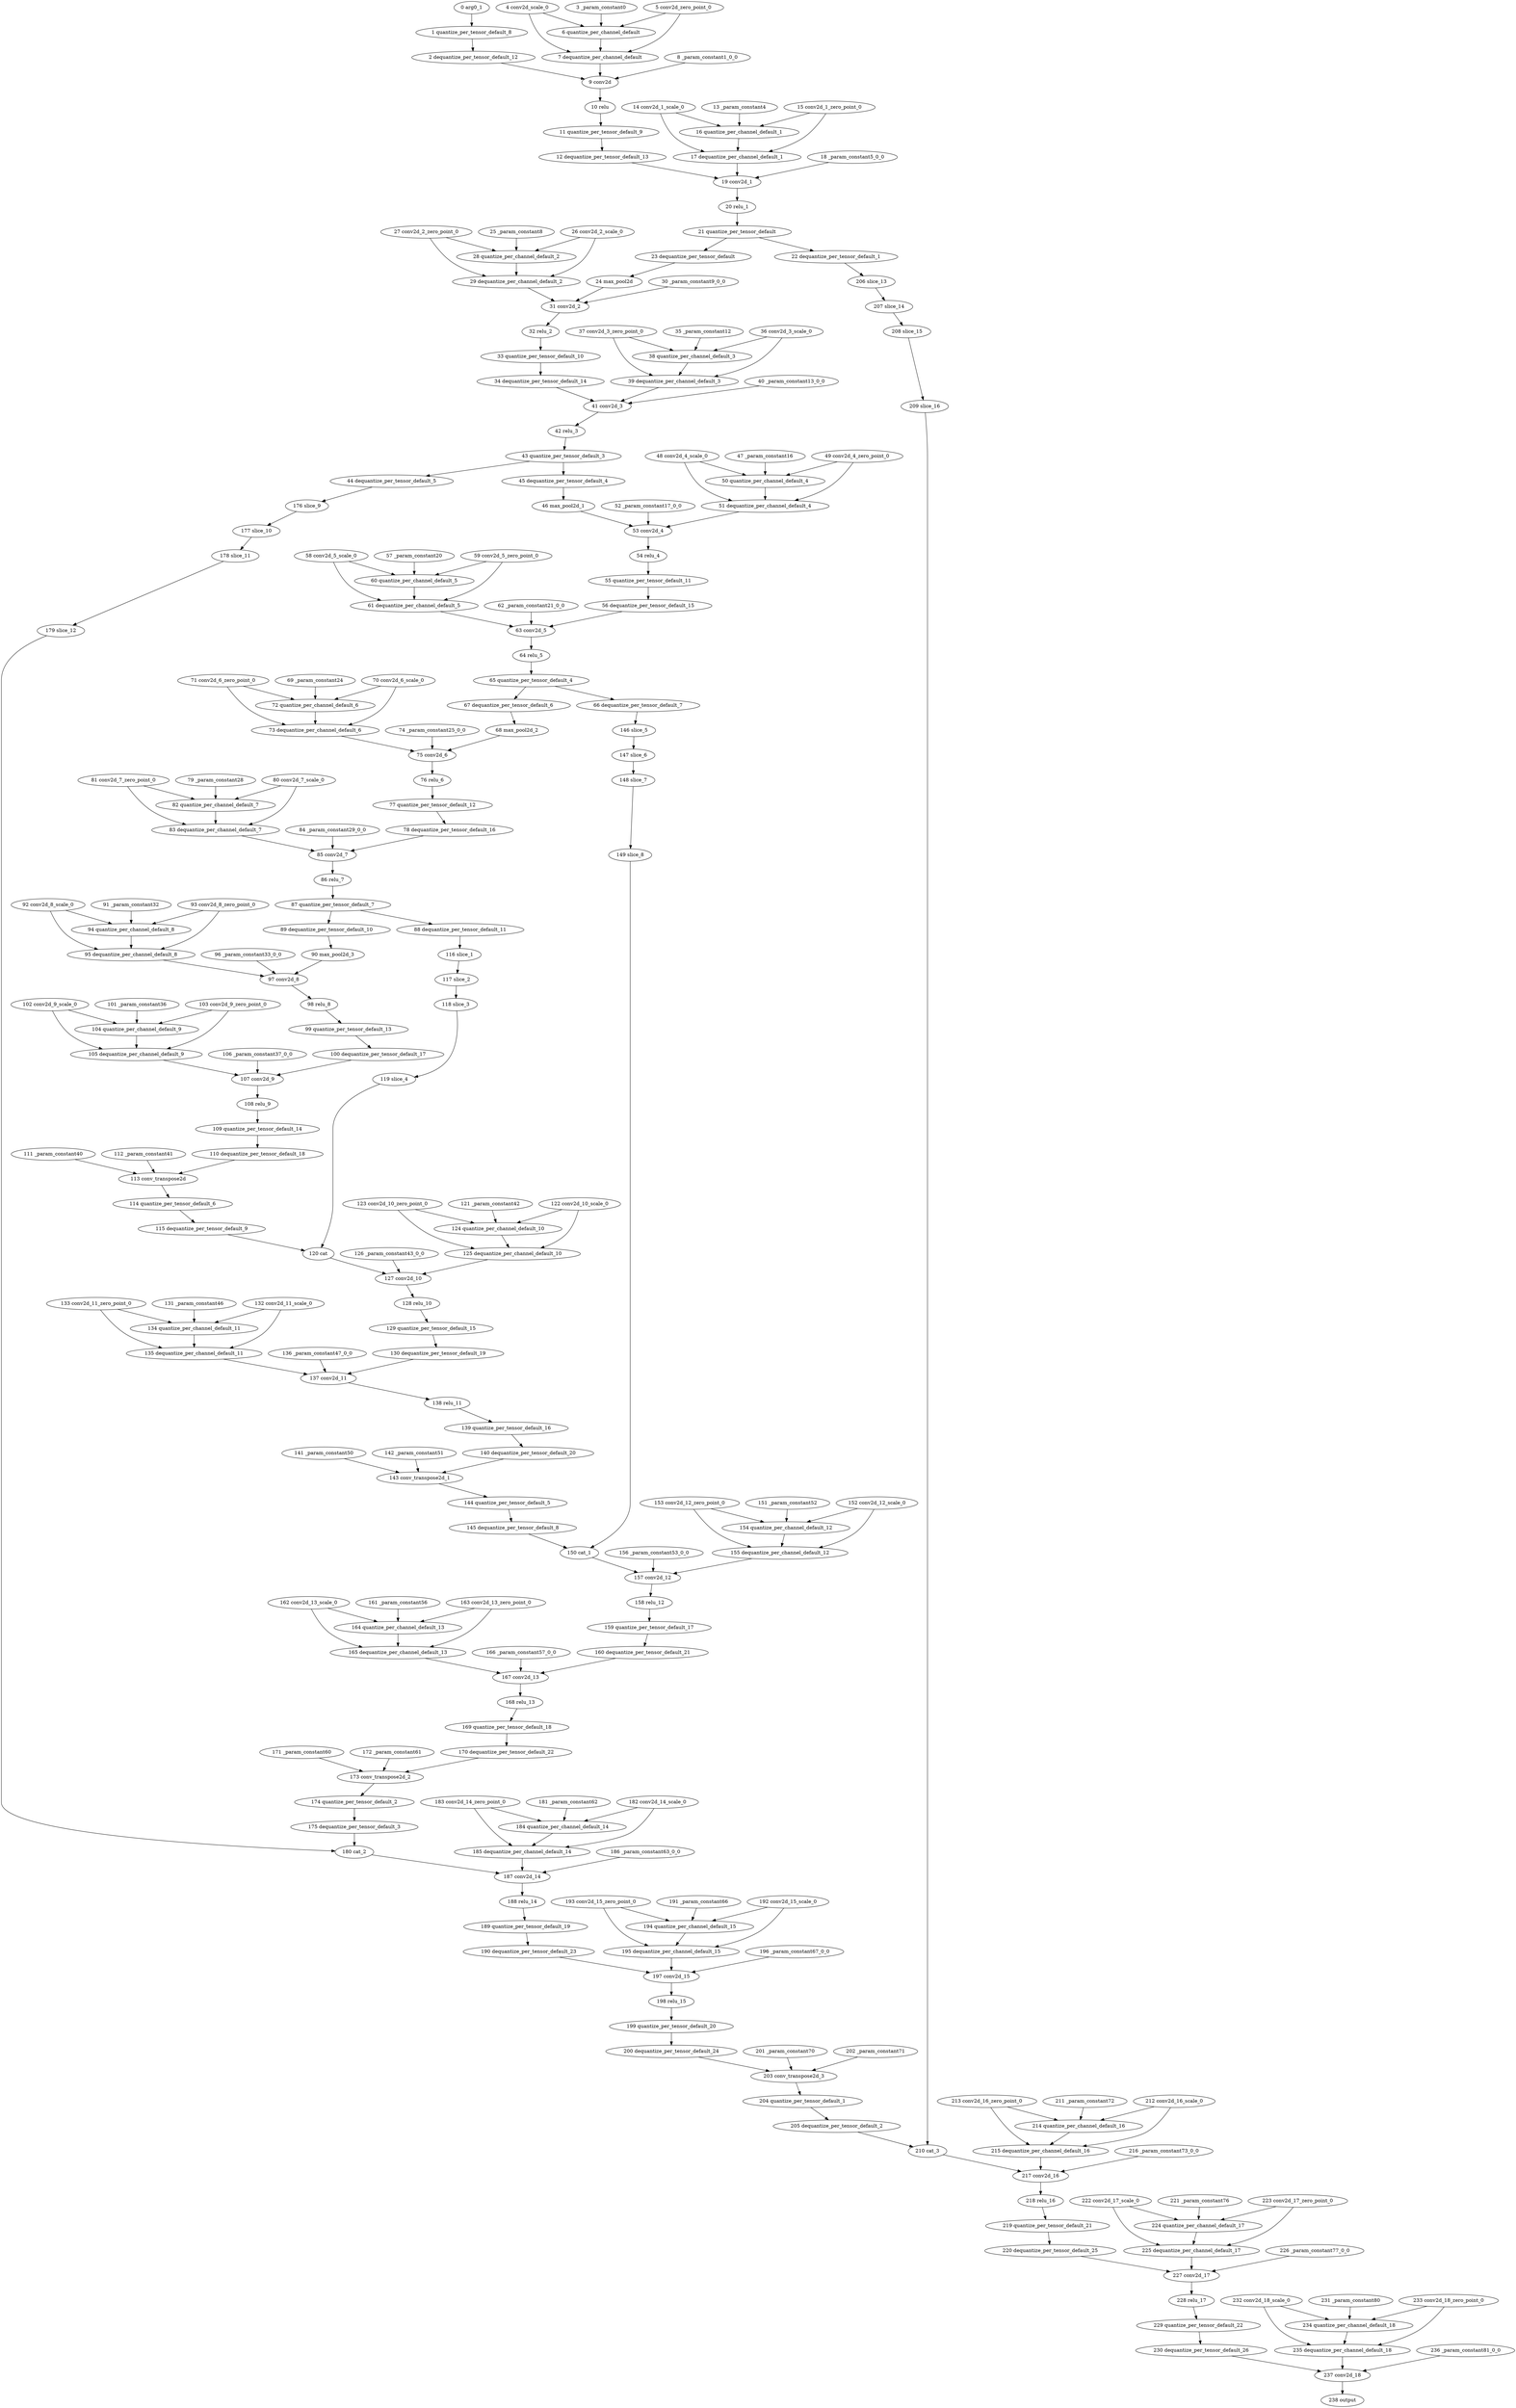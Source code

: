 strict digraph  {
"0 arg0_1" [id=0, type=input];
"1 quantize_per_tensor_default_8" [id=1, type=quantize_per_tensor];
"2 dequantize_per_tensor_default_12" [id=2, type=dequantize_per_tensor];
"3 _param_constant0" [id=3, type=get_attr];
"4 conv2d_scale_0" [id=4, type=get_attr];
"5 conv2d_zero_point_0" [id=5, type=get_attr];
"6 quantize_per_channel_default" [id=6, type=quantize_per_channel];
"7 dequantize_per_channel_default" [id=7, type=dequantize_per_channel];
"8 _param_constant1_0_0" [id=8, type=get_attr];
"9 conv2d" [id=9, type=conv2d];
"10 relu" [id=10, type=relu];
"11 quantize_per_tensor_default_9" [id=11, type=quantize_per_tensor];
"12 dequantize_per_tensor_default_13" [id=12, type=dequantize_per_tensor];
"13 _param_constant4" [id=13, type=get_attr];
"14 conv2d_1_scale_0" [id=14, type=get_attr];
"15 conv2d_1_zero_point_0" [id=15, type=get_attr];
"16 quantize_per_channel_default_1" [id=16, type=quantize_per_channel];
"17 dequantize_per_channel_default_1" [id=17, type=dequantize_per_channel];
"18 _param_constant5_0_0" [id=18, type=get_attr];
"19 conv2d_1" [id=19, type=conv2d];
"20 relu_1" [id=20, type=relu];
"21 quantize_per_tensor_default" [id=21, type=quantize_per_tensor];
"22 dequantize_per_tensor_default_1" [id=22, type=dequantize_per_tensor];
"23 dequantize_per_tensor_default" [id=23, type=dequantize_per_tensor];
"24 max_pool2d" [id=24, type=max_pool2d];
"25 _param_constant8" [id=25, type=get_attr];
"26 conv2d_2_scale_0" [id=26, type=get_attr];
"27 conv2d_2_zero_point_0" [id=27, type=get_attr];
"28 quantize_per_channel_default_2" [id=28, type=quantize_per_channel];
"29 dequantize_per_channel_default_2" [id=29, type=dequantize_per_channel];
"30 _param_constant9_0_0" [id=30, type=get_attr];
"31 conv2d_2" [id=31, type=conv2d];
"32 relu_2" [id=32, type=relu];
"33 quantize_per_tensor_default_10" [id=33, type=quantize_per_tensor];
"34 dequantize_per_tensor_default_14" [id=34, type=dequantize_per_tensor];
"35 _param_constant12" [id=35, type=get_attr];
"36 conv2d_3_scale_0" [id=36, type=get_attr];
"37 conv2d_3_zero_point_0" [id=37, type=get_attr];
"38 quantize_per_channel_default_3" [id=38, type=quantize_per_channel];
"39 dequantize_per_channel_default_3" [id=39, type=dequantize_per_channel];
"40 _param_constant13_0_0" [id=40, type=get_attr];
"41 conv2d_3" [id=41, type=conv2d];
"42 relu_3" [id=42, type=relu];
"43 quantize_per_tensor_default_3" [id=43, type=quantize_per_tensor];
"44 dequantize_per_tensor_default_5" [id=44, type=dequantize_per_tensor];
"45 dequantize_per_tensor_default_4" [id=45, type=dequantize_per_tensor];
"46 max_pool2d_1" [id=46, type=max_pool2d];
"47 _param_constant16" [id=47, type=get_attr];
"48 conv2d_4_scale_0" [id=48, type=get_attr];
"49 conv2d_4_zero_point_0" [id=49, type=get_attr];
"50 quantize_per_channel_default_4" [id=50, type=quantize_per_channel];
"51 dequantize_per_channel_default_4" [id=51, type=dequantize_per_channel];
"52 _param_constant17_0_0" [id=52, type=get_attr];
"53 conv2d_4" [id=53, type=conv2d];
"54 relu_4" [id=54, type=relu];
"55 quantize_per_tensor_default_11" [id=55, type=quantize_per_tensor];
"56 dequantize_per_tensor_default_15" [id=56, type=dequantize_per_tensor];
"57 _param_constant20" [id=57, type=get_attr];
"58 conv2d_5_scale_0" [id=58, type=get_attr];
"59 conv2d_5_zero_point_0" [id=59, type=get_attr];
"60 quantize_per_channel_default_5" [id=60, type=quantize_per_channel];
"61 dequantize_per_channel_default_5" [id=61, type=dequantize_per_channel];
"62 _param_constant21_0_0" [id=62, type=get_attr];
"63 conv2d_5" [id=63, type=conv2d];
"64 relu_5" [id=64, type=relu];
"65 quantize_per_tensor_default_4" [id=65, type=quantize_per_tensor];
"66 dequantize_per_tensor_default_7" [id=66, type=dequantize_per_tensor];
"67 dequantize_per_tensor_default_6" [id=67, type=dequantize_per_tensor];
"68 max_pool2d_2" [id=68, type=max_pool2d];
"69 _param_constant24" [id=69, type=get_attr];
"70 conv2d_6_scale_0" [id=70, type=get_attr];
"71 conv2d_6_zero_point_0" [id=71, type=get_attr];
"72 quantize_per_channel_default_6" [id=72, type=quantize_per_channel];
"73 dequantize_per_channel_default_6" [id=73, type=dequantize_per_channel];
"74 _param_constant25_0_0" [id=74, type=get_attr];
"75 conv2d_6" [id=75, type=conv2d];
"76 relu_6" [id=76, type=relu];
"77 quantize_per_tensor_default_12" [id=77, type=quantize_per_tensor];
"78 dequantize_per_tensor_default_16" [id=78, type=dequantize_per_tensor];
"79 _param_constant28" [id=79, type=get_attr];
"80 conv2d_7_scale_0" [id=80, type=get_attr];
"81 conv2d_7_zero_point_0" [id=81, type=get_attr];
"82 quantize_per_channel_default_7" [id=82, type=quantize_per_channel];
"83 dequantize_per_channel_default_7" [id=83, type=dequantize_per_channel];
"84 _param_constant29_0_0" [id=84, type=get_attr];
"85 conv2d_7" [id=85, type=conv2d];
"86 relu_7" [id=86, type=relu];
"87 quantize_per_tensor_default_7" [id=87, type=quantize_per_tensor];
"88 dequantize_per_tensor_default_11" [id=88, type=dequantize_per_tensor];
"89 dequantize_per_tensor_default_10" [id=89, type=dequantize_per_tensor];
"90 max_pool2d_3" [id=90, type=max_pool2d];
"91 _param_constant32" [id=91, type=get_attr];
"92 conv2d_8_scale_0" [id=92, type=get_attr];
"93 conv2d_8_zero_point_0" [id=93, type=get_attr];
"94 quantize_per_channel_default_8" [id=94, type=quantize_per_channel];
"95 dequantize_per_channel_default_8" [id=95, type=dequantize_per_channel];
"96 _param_constant33_0_0" [id=96, type=get_attr];
"97 conv2d_8" [id=97, type=conv2d];
"98 relu_8" [id=98, type=relu];
"99 quantize_per_tensor_default_13" [id=99, type=quantize_per_tensor];
"100 dequantize_per_tensor_default_17" [id=100, type=dequantize_per_tensor];
"101 _param_constant36" [id=101, type=get_attr];
"102 conv2d_9_scale_0" [id=102, type=get_attr];
"103 conv2d_9_zero_point_0" [id=103, type=get_attr];
"104 quantize_per_channel_default_9" [id=104, type=quantize_per_channel];
"105 dequantize_per_channel_default_9" [id=105, type=dequantize_per_channel];
"106 _param_constant37_0_0" [id=106, type=get_attr];
"107 conv2d_9" [id=107, type=conv2d];
"108 relu_9" [id=108, type=relu];
"109 quantize_per_tensor_default_14" [id=109, type=quantize_per_tensor];
"110 dequantize_per_tensor_default_18" [id=110, type=dequantize_per_tensor];
"111 _param_constant40" [id=111, type=get_attr];
"112 _param_constant41" [id=112, type=get_attr];
"113 conv_transpose2d" [id=113, type=conv_transpose2d];
"114 quantize_per_tensor_default_6" [id=114, type=quantize_per_tensor];
"115 dequantize_per_tensor_default_9" [id=115, type=dequantize_per_tensor];
"116 slice_1" [id=116, type=slice];
"117 slice_2" [id=117, type=slice];
"118 slice_3" [id=118, type=slice];
"119 slice_4" [id=119, type=slice];
"120 cat" [id=120, type=cat];
"121 _param_constant42" [id=121, type=get_attr];
"122 conv2d_10_scale_0" [id=122, type=get_attr];
"123 conv2d_10_zero_point_0" [id=123, type=get_attr];
"124 quantize_per_channel_default_10" [id=124, type=quantize_per_channel];
"125 dequantize_per_channel_default_10" [id=125, type=dequantize_per_channel];
"126 _param_constant43_0_0" [id=126, type=get_attr];
"127 conv2d_10" [id=127, type=conv2d];
"128 relu_10" [id=128, type=relu];
"129 quantize_per_tensor_default_15" [id=129, type=quantize_per_tensor];
"130 dequantize_per_tensor_default_19" [id=130, type=dequantize_per_tensor];
"131 _param_constant46" [id=131, type=get_attr];
"132 conv2d_11_scale_0" [id=132, type=get_attr];
"133 conv2d_11_zero_point_0" [id=133, type=get_attr];
"134 quantize_per_channel_default_11" [id=134, type=quantize_per_channel];
"135 dequantize_per_channel_default_11" [id=135, type=dequantize_per_channel];
"136 _param_constant47_0_0" [id=136, type=get_attr];
"137 conv2d_11" [id=137, type=conv2d];
"138 relu_11" [id=138, type=relu];
"139 quantize_per_tensor_default_16" [id=139, type=quantize_per_tensor];
"140 dequantize_per_tensor_default_20" [id=140, type=dequantize_per_tensor];
"141 _param_constant50" [id=141, type=get_attr];
"142 _param_constant51" [id=142, type=get_attr];
"143 conv_transpose2d_1" [id=143, type=conv_transpose2d];
"144 quantize_per_tensor_default_5" [id=144, type=quantize_per_tensor];
"145 dequantize_per_tensor_default_8" [id=145, type=dequantize_per_tensor];
"146 slice_5" [id=146, type=slice];
"147 slice_6" [id=147, type=slice];
"148 slice_7" [id=148, type=slice];
"149 slice_8" [id=149, type=slice];
"150 cat_1" [id=150, type=cat];
"151 _param_constant52" [id=151, type=get_attr];
"152 conv2d_12_scale_0" [id=152, type=get_attr];
"153 conv2d_12_zero_point_0" [id=153, type=get_attr];
"154 quantize_per_channel_default_12" [id=154, type=quantize_per_channel];
"155 dequantize_per_channel_default_12" [id=155, type=dequantize_per_channel];
"156 _param_constant53_0_0" [id=156, type=get_attr];
"157 conv2d_12" [id=157, type=conv2d];
"158 relu_12" [id=158, type=relu];
"159 quantize_per_tensor_default_17" [id=159, type=quantize_per_tensor];
"160 dequantize_per_tensor_default_21" [id=160, type=dequantize_per_tensor];
"161 _param_constant56" [id=161, type=get_attr];
"162 conv2d_13_scale_0" [id=162, type=get_attr];
"163 conv2d_13_zero_point_0" [id=163, type=get_attr];
"164 quantize_per_channel_default_13" [id=164, type=quantize_per_channel];
"165 dequantize_per_channel_default_13" [id=165, type=dequantize_per_channel];
"166 _param_constant57_0_0" [id=166, type=get_attr];
"167 conv2d_13" [id=167, type=conv2d];
"168 relu_13" [id=168, type=relu];
"169 quantize_per_tensor_default_18" [id=169, type=quantize_per_tensor];
"170 dequantize_per_tensor_default_22" [id=170, type=dequantize_per_tensor];
"171 _param_constant60" [id=171, type=get_attr];
"172 _param_constant61" [id=172, type=get_attr];
"173 conv_transpose2d_2" [id=173, type=conv_transpose2d];
"174 quantize_per_tensor_default_2" [id=174, type=quantize_per_tensor];
"175 dequantize_per_tensor_default_3" [id=175, type=dequantize_per_tensor];
"176 slice_9" [id=176, type=slice];
"177 slice_10" [id=177, type=slice];
"178 slice_11" [id=178, type=slice];
"179 slice_12" [id=179, type=slice];
"180 cat_2" [id=180, type=cat];
"181 _param_constant62" [id=181, type=get_attr];
"182 conv2d_14_scale_0" [id=182, type=get_attr];
"183 conv2d_14_zero_point_0" [id=183, type=get_attr];
"184 quantize_per_channel_default_14" [id=184, type=quantize_per_channel];
"185 dequantize_per_channel_default_14" [id=185, type=dequantize_per_channel];
"186 _param_constant63_0_0" [id=186, type=get_attr];
"187 conv2d_14" [id=187, type=conv2d];
"188 relu_14" [id=188, type=relu];
"189 quantize_per_tensor_default_19" [id=189, type=quantize_per_tensor];
"190 dequantize_per_tensor_default_23" [id=190, type=dequantize_per_tensor];
"191 _param_constant66" [id=191, type=get_attr];
"192 conv2d_15_scale_0" [id=192, type=get_attr];
"193 conv2d_15_zero_point_0" [id=193, type=get_attr];
"194 quantize_per_channel_default_15" [id=194, type=quantize_per_channel];
"195 dequantize_per_channel_default_15" [id=195, type=dequantize_per_channel];
"196 _param_constant67_0_0" [id=196, type=get_attr];
"197 conv2d_15" [id=197, type=conv2d];
"198 relu_15" [id=198, type=relu];
"199 quantize_per_tensor_default_20" [id=199, type=quantize_per_tensor];
"200 dequantize_per_tensor_default_24" [id=200, type=dequantize_per_tensor];
"201 _param_constant70" [id=201, type=get_attr];
"202 _param_constant71" [id=202, type=get_attr];
"203 conv_transpose2d_3" [id=203, type=conv_transpose2d];
"204 quantize_per_tensor_default_1" [id=204, type=quantize_per_tensor];
"205 dequantize_per_tensor_default_2" [id=205, type=dequantize_per_tensor];
"206 slice_13" [id=206, type=slice];
"207 slice_14" [id=207, type=slice];
"208 slice_15" [id=208, type=slice];
"209 slice_16" [id=209, type=slice];
"210 cat_3" [id=210, type=cat];
"211 _param_constant72" [id=211, type=get_attr];
"212 conv2d_16_scale_0" [id=212, type=get_attr];
"213 conv2d_16_zero_point_0" [id=213, type=get_attr];
"214 quantize_per_channel_default_16" [id=214, type=quantize_per_channel];
"215 dequantize_per_channel_default_16" [id=215, type=dequantize_per_channel];
"216 _param_constant73_0_0" [id=216, type=get_attr];
"217 conv2d_16" [id=217, type=conv2d];
"218 relu_16" [id=218, type=relu];
"219 quantize_per_tensor_default_21" [id=219, type=quantize_per_tensor];
"220 dequantize_per_tensor_default_25" [id=220, type=dequantize_per_tensor];
"221 _param_constant76" [id=221, type=get_attr];
"222 conv2d_17_scale_0" [id=222, type=get_attr];
"223 conv2d_17_zero_point_0" [id=223, type=get_attr];
"224 quantize_per_channel_default_17" [id=224, type=quantize_per_channel];
"225 dequantize_per_channel_default_17" [id=225, type=dequantize_per_channel];
"226 _param_constant77_0_0" [id=226, type=get_attr];
"227 conv2d_17" [id=227, type=conv2d];
"228 relu_17" [id=228, type=relu];
"229 quantize_per_tensor_default_22" [id=229, type=quantize_per_tensor];
"230 dequantize_per_tensor_default_26" [id=230, type=dequantize_per_tensor];
"231 _param_constant80" [id=231, type=get_attr];
"232 conv2d_18_scale_0" [id=232, type=get_attr];
"233 conv2d_18_zero_point_0" [id=233, type=get_attr];
"234 quantize_per_channel_default_18" [id=234, type=quantize_per_channel];
"235 dequantize_per_channel_default_18" [id=235, type=dequantize_per_channel];
"236 _param_constant81_0_0" [id=236, type=get_attr];
"237 conv2d_18" [id=237, type=conv2d];
"238 output" [id=238, type=output];
"0 arg0_1" -> "1 quantize_per_tensor_default_8";
"1 quantize_per_tensor_default_8" -> "2 dequantize_per_tensor_default_12";
"2 dequantize_per_tensor_default_12" -> "9 conv2d";
"3 _param_constant0" -> "6 quantize_per_channel_default";
"4 conv2d_scale_0" -> "6 quantize_per_channel_default";
"4 conv2d_scale_0" -> "7 dequantize_per_channel_default";
"5 conv2d_zero_point_0" -> "6 quantize_per_channel_default";
"5 conv2d_zero_point_0" -> "7 dequantize_per_channel_default";
"6 quantize_per_channel_default" -> "7 dequantize_per_channel_default";
"7 dequantize_per_channel_default" -> "9 conv2d";
"8 _param_constant1_0_0" -> "9 conv2d";
"9 conv2d" -> "10 relu";
"10 relu" -> "11 quantize_per_tensor_default_9";
"11 quantize_per_tensor_default_9" -> "12 dequantize_per_tensor_default_13";
"12 dequantize_per_tensor_default_13" -> "19 conv2d_1";
"13 _param_constant4" -> "16 quantize_per_channel_default_1";
"14 conv2d_1_scale_0" -> "16 quantize_per_channel_default_1";
"14 conv2d_1_scale_0" -> "17 dequantize_per_channel_default_1";
"15 conv2d_1_zero_point_0" -> "16 quantize_per_channel_default_1";
"15 conv2d_1_zero_point_0" -> "17 dequantize_per_channel_default_1";
"16 quantize_per_channel_default_1" -> "17 dequantize_per_channel_default_1";
"17 dequantize_per_channel_default_1" -> "19 conv2d_1";
"18 _param_constant5_0_0" -> "19 conv2d_1";
"19 conv2d_1" -> "20 relu_1";
"20 relu_1" -> "21 quantize_per_tensor_default";
"21 quantize_per_tensor_default" -> "22 dequantize_per_tensor_default_1";
"21 quantize_per_tensor_default" -> "23 dequantize_per_tensor_default";
"22 dequantize_per_tensor_default_1" -> "206 slice_13";
"23 dequantize_per_tensor_default" -> "24 max_pool2d";
"24 max_pool2d" -> "31 conv2d_2";
"25 _param_constant8" -> "28 quantize_per_channel_default_2";
"26 conv2d_2_scale_0" -> "28 quantize_per_channel_default_2";
"26 conv2d_2_scale_0" -> "29 dequantize_per_channel_default_2";
"27 conv2d_2_zero_point_0" -> "28 quantize_per_channel_default_2";
"27 conv2d_2_zero_point_0" -> "29 dequantize_per_channel_default_2";
"28 quantize_per_channel_default_2" -> "29 dequantize_per_channel_default_2";
"29 dequantize_per_channel_default_2" -> "31 conv2d_2";
"30 _param_constant9_0_0" -> "31 conv2d_2";
"31 conv2d_2" -> "32 relu_2";
"32 relu_2" -> "33 quantize_per_tensor_default_10";
"33 quantize_per_tensor_default_10" -> "34 dequantize_per_tensor_default_14";
"34 dequantize_per_tensor_default_14" -> "41 conv2d_3";
"35 _param_constant12" -> "38 quantize_per_channel_default_3";
"36 conv2d_3_scale_0" -> "38 quantize_per_channel_default_3";
"36 conv2d_3_scale_0" -> "39 dequantize_per_channel_default_3";
"37 conv2d_3_zero_point_0" -> "38 quantize_per_channel_default_3";
"37 conv2d_3_zero_point_0" -> "39 dequantize_per_channel_default_3";
"38 quantize_per_channel_default_3" -> "39 dequantize_per_channel_default_3";
"39 dequantize_per_channel_default_3" -> "41 conv2d_3";
"40 _param_constant13_0_0" -> "41 conv2d_3";
"41 conv2d_3" -> "42 relu_3";
"42 relu_3" -> "43 quantize_per_tensor_default_3";
"43 quantize_per_tensor_default_3" -> "44 dequantize_per_tensor_default_5";
"43 quantize_per_tensor_default_3" -> "45 dequantize_per_tensor_default_4";
"44 dequantize_per_tensor_default_5" -> "176 slice_9";
"45 dequantize_per_tensor_default_4" -> "46 max_pool2d_1";
"46 max_pool2d_1" -> "53 conv2d_4";
"47 _param_constant16" -> "50 quantize_per_channel_default_4";
"48 conv2d_4_scale_0" -> "50 quantize_per_channel_default_4";
"48 conv2d_4_scale_0" -> "51 dequantize_per_channel_default_4";
"49 conv2d_4_zero_point_0" -> "50 quantize_per_channel_default_4";
"49 conv2d_4_zero_point_0" -> "51 dequantize_per_channel_default_4";
"50 quantize_per_channel_default_4" -> "51 dequantize_per_channel_default_4";
"51 dequantize_per_channel_default_4" -> "53 conv2d_4";
"52 _param_constant17_0_0" -> "53 conv2d_4";
"53 conv2d_4" -> "54 relu_4";
"54 relu_4" -> "55 quantize_per_tensor_default_11";
"55 quantize_per_tensor_default_11" -> "56 dequantize_per_tensor_default_15";
"56 dequantize_per_tensor_default_15" -> "63 conv2d_5";
"57 _param_constant20" -> "60 quantize_per_channel_default_5";
"58 conv2d_5_scale_0" -> "60 quantize_per_channel_default_5";
"58 conv2d_5_scale_0" -> "61 dequantize_per_channel_default_5";
"59 conv2d_5_zero_point_0" -> "60 quantize_per_channel_default_5";
"59 conv2d_5_zero_point_0" -> "61 dequantize_per_channel_default_5";
"60 quantize_per_channel_default_5" -> "61 dequantize_per_channel_default_5";
"61 dequantize_per_channel_default_5" -> "63 conv2d_5";
"62 _param_constant21_0_0" -> "63 conv2d_5";
"63 conv2d_5" -> "64 relu_5";
"64 relu_5" -> "65 quantize_per_tensor_default_4";
"65 quantize_per_tensor_default_4" -> "66 dequantize_per_tensor_default_7";
"65 quantize_per_tensor_default_4" -> "67 dequantize_per_tensor_default_6";
"66 dequantize_per_tensor_default_7" -> "146 slice_5";
"67 dequantize_per_tensor_default_6" -> "68 max_pool2d_2";
"68 max_pool2d_2" -> "75 conv2d_6";
"69 _param_constant24" -> "72 quantize_per_channel_default_6";
"70 conv2d_6_scale_0" -> "72 quantize_per_channel_default_6";
"70 conv2d_6_scale_0" -> "73 dequantize_per_channel_default_6";
"71 conv2d_6_zero_point_0" -> "72 quantize_per_channel_default_6";
"71 conv2d_6_zero_point_0" -> "73 dequantize_per_channel_default_6";
"72 quantize_per_channel_default_6" -> "73 dequantize_per_channel_default_6";
"73 dequantize_per_channel_default_6" -> "75 conv2d_6";
"74 _param_constant25_0_0" -> "75 conv2d_6";
"75 conv2d_6" -> "76 relu_6";
"76 relu_6" -> "77 quantize_per_tensor_default_12";
"77 quantize_per_tensor_default_12" -> "78 dequantize_per_tensor_default_16";
"78 dequantize_per_tensor_default_16" -> "85 conv2d_7";
"79 _param_constant28" -> "82 quantize_per_channel_default_7";
"80 conv2d_7_scale_0" -> "82 quantize_per_channel_default_7";
"80 conv2d_7_scale_0" -> "83 dequantize_per_channel_default_7";
"81 conv2d_7_zero_point_0" -> "82 quantize_per_channel_default_7";
"81 conv2d_7_zero_point_0" -> "83 dequantize_per_channel_default_7";
"82 quantize_per_channel_default_7" -> "83 dequantize_per_channel_default_7";
"83 dequantize_per_channel_default_7" -> "85 conv2d_7";
"84 _param_constant29_0_0" -> "85 conv2d_7";
"85 conv2d_7" -> "86 relu_7";
"86 relu_7" -> "87 quantize_per_tensor_default_7";
"87 quantize_per_tensor_default_7" -> "88 dequantize_per_tensor_default_11";
"87 quantize_per_tensor_default_7" -> "89 dequantize_per_tensor_default_10";
"88 dequantize_per_tensor_default_11" -> "116 slice_1";
"89 dequantize_per_tensor_default_10" -> "90 max_pool2d_3";
"90 max_pool2d_3" -> "97 conv2d_8";
"91 _param_constant32" -> "94 quantize_per_channel_default_8";
"92 conv2d_8_scale_0" -> "94 quantize_per_channel_default_8";
"92 conv2d_8_scale_0" -> "95 dequantize_per_channel_default_8";
"93 conv2d_8_zero_point_0" -> "94 quantize_per_channel_default_8";
"93 conv2d_8_zero_point_0" -> "95 dequantize_per_channel_default_8";
"94 quantize_per_channel_default_8" -> "95 dequantize_per_channel_default_8";
"95 dequantize_per_channel_default_8" -> "97 conv2d_8";
"96 _param_constant33_0_0" -> "97 conv2d_8";
"97 conv2d_8" -> "98 relu_8";
"98 relu_8" -> "99 quantize_per_tensor_default_13";
"99 quantize_per_tensor_default_13" -> "100 dequantize_per_tensor_default_17";
"100 dequantize_per_tensor_default_17" -> "107 conv2d_9";
"101 _param_constant36" -> "104 quantize_per_channel_default_9";
"102 conv2d_9_scale_0" -> "104 quantize_per_channel_default_9";
"102 conv2d_9_scale_0" -> "105 dequantize_per_channel_default_9";
"103 conv2d_9_zero_point_0" -> "104 quantize_per_channel_default_9";
"103 conv2d_9_zero_point_0" -> "105 dequantize_per_channel_default_9";
"104 quantize_per_channel_default_9" -> "105 dequantize_per_channel_default_9";
"105 dequantize_per_channel_default_9" -> "107 conv2d_9";
"106 _param_constant37_0_0" -> "107 conv2d_9";
"107 conv2d_9" -> "108 relu_9";
"108 relu_9" -> "109 quantize_per_tensor_default_14";
"109 quantize_per_tensor_default_14" -> "110 dequantize_per_tensor_default_18";
"110 dequantize_per_tensor_default_18" -> "113 conv_transpose2d";
"111 _param_constant40" -> "113 conv_transpose2d";
"112 _param_constant41" -> "113 conv_transpose2d";
"113 conv_transpose2d" -> "114 quantize_per_tensor_default_6";
"114 quantize_per_tensor_default_6" -> "115 dequantize_per_tensor_default_9";
"115 dequantize_per_tensor_default_9" -> "120 cat";
"116 slice_1" -> "117 slice_2";
"117 slice_2" -> "118 slice_3";
"118 slice_3" -> "119 slice_4";
"119 slice_4" -> "120 cat";
"120 cat" -> "127 conv2d_10";
"121 _param_constant42" -> "124 quantize_per_channel_default_10";
"122 conv2d_10_scale_0" -> "124 quantize_per_channel_default_10";
"122 conv2d_10_scale_0" -> "125 dequantize_per_channel_default_10";
"123 conv2d_10_zero_point_0" -> "124 quantize_per_channel_default_10";
"123 conv2d_10_zero_point_0" -> "125 dequantize_per_channel_default_10";
"124 quantize_per_channel_default_10" -> "125 dequantize_per_channel_default_10";
"125 dequantize_per_channel_default_10" -> "127 conv2d_10";
"126 _param_constant43_0_0" -> "127 conv2d_10";
"127 conv2d_10" -> "128 relu_10";
"128 relu_10" -> "129 quantize_per_tensor_default_15";
"129 quantize_per_tensor_default_15" -> "130 dequantize_per_tensor_default_19";
"130 dequantize_per_tensor_default_19" -> "137 conv2d_11";
"131 _param_constant46" -> "134 quantize_per_channel_default_11";
"132 conv2d_11_scale_0" -> "134 quantize_per_channel_default_11";
"132 conv2d_11_scale_0" -> "135 dequantize_per_channel_default_11";
"133 conv2d_11_zero_point_0" -> "134 quantize_per_channel_default_11";
"133 conv2d_11_zero_point_0" -> "135 dequantize_per_channel_default_11";
"134 quantize_per_channel_default_11" -> "135 dequantize_per_channel_default_11";
"135 dequantize_per_channel_default_11" -> "137 conv2d_11";
"136 _param_constant47_0_0" -> "137 conv2d_11";
"137 conv2d_11" -> "138 relu_11";
"138 relu_11" -> "139 quantize_per_tensor_default_16";
"139 quantize_per_tensor_default_16" -> "140 dequantize_per_tensor_default_20";
"140 dequantize_per_tensor_default_20" -> "143 conv_transpose2d_1";
"141 _param_constant50" -> "143 conv_transpose2d_1";
"142 _param_constant51" -> "143 conv_transpose2d_1";
"143 conv_transpose2d_1" -> "144 quantize_per_tensor_default_5";
"144 quantize_per_tensor_default_5" -> "145 dequantize_per_tensor_default_8";
"145 dequantize_per_tensor_default_8" -> "150 cat_1";
"146 slice_5" -> "147 slice_6";
"147 slice_6" -> "148 slice_7";
"148 slice_7" -> "149 slice_8";
"149 slice_8" -> "150 cat_1";
"150 cat_1" -> "157 conv2d_12";
"151 _param_constant52" -> "154 quantize_per_channel_default_12";
"152 conv2d_12_scale_0" -> "154 quantize_per_channel_default_12";
"152 conv2d_12_scale_0" -> "155 dequantize_per_channel_default_12";
"153 conv2d_12_zero_point_0" -> "154 quantize_per_channel_default_12";
"153 conv2d_12_zero_point_0" -> "155 dequantize_per_channel_default_12";
"154 quantize_per_channel_default_12" -> "155 dequantize_per_channel_default_12";
"155 dequantize_per_channel_default_12" -> "157 conv2d_12";
"156 _param_constant53_0_0" -> "157 conv2d_12";
"157 conv2d_12" -> "158 relu_12";
"158 relu_12" -> "159 quantize_per_tensor_default_17";
"159 quantize_per_tensor_default_17" -> "160 dequantize_per_tensor_default_21";
"160 dequantize_per_tensor_default_21" -> "167 conv2d_13";
"161 _param_constant56" -> "164 quantize_per_channel_default_13";
"162 conv2d_13_scale_0" -> "164 quantize_per_channel_default_13";
"162 conv2d_13_scale_0" -> "165 dequantize_per_channel_default_13";
"163 conv2d_13_zero_point_0" -> "164 quantize_per_channel_default_13";
"163 conv2d_13_zero_point_0" -> "165 dequantize_per_channel_default_13";
"164 quantize_per_channel_default_13" -> "165 dequantize_per_channel_default_13";
"165 dequantize_per_channel_default_13" -> "167 conv2d_13";
"166 _param_constant57_0_0" -> "167 conv2d_13";
"167 conv2d_13" -> "168 relu_13";
"168 relu_13" -> "169 quantize_per_tensor_default_18";
"169 quantize_per_tensor_default_18" -> "170 dequantize_per_tensor_default_22";
"170 dequantize_per_tensor_default_22" -> "173 conv_transpose2d_2";
"171 _param_constant60" -> "173 conv_transpose2d_2";
"172 _param_constant61" -> "173 conv_transpose2d_2";
"173 conv_transpose2d_2" -> "174 quantize_per_tensor_default_2";
"174 quantize_per_tensor_default_2" -> "175 dequantize_per_tensor_default_3";
"175 dequantize_per_tensor_default_3" -> "180 cat_2";
"176 slice_9" -> "177 slice_10";
"177 slice_10" -> "178 slice_11";
"178 slice_11" -> "179 slice_12";
"179 slice_12" -> "180 cat_2";
"180 cat_2" -> "187 conv2d_14";
"181 _param_constant62" -> "184 quantize_per_channel_default_14";
"182 conv2d_14_scale_0" -> "184 quantize_per_channel_default_14";
"182 conv2d_14_scale_0" -> "185 dequantize_per_channel_default_14";
"183 conv2d_14_zero_point_0" -> "184 quantize_per_channel_default_14";
"183 conv2d_14_zero_point_0" -> "185 dequantize_per_channel_default_14";
"184 quantize_per_channel_default_14" -> "185 dequantize_per_channel_default_14";
"185 dequantize_per_channel_default_14" -> "187 conv2d_14";
"186 _param_constant63_0_0" -> "187 conv2d_14";
"187 conv2d_14" -> "188 relu_14";
"188 relu_14" -> "189 quantize_per_tensor_default_19";
"189 quantize_per_tensor_default_19" -> "190 dequantize_per_tensor_default_23";
"190 dequantize_per_tensor_default_23" -> "197 conv2d_15";
"191 _param_constant66" -> "194 quantize_per_channel_default_15";
"192 conv2d_15_scale_0" -> "194 quantize_per_channel_default_15";
"192 conv2d_15_scale_0" -> "195 dequantize_per_channel_default_15";
"193 conv2d_15_zero_point_0" -> "194 quantize_per_channel_default_15";
"193 conv2d_15_zero_point_0" -> "195 dequantize_per_channel_default_15";
"194 quantize_per_channel_default_15" -> "195 dequantize_per_channel_default_15";
"195 dequantize_per_channel_default_15" -> "197 conv2d_15";
"196 _param_constant67_0_0" -> "197 conv2d_15";
"197 conv2d_15" -> "198 relu_15";
"198 relu_15" -> "199 quantize_per_tensor_default_20";
"199 quantize_per_tensor_default_20" -> "200 dequantize_per_tensor_default_24";
"200 dequantize_per_tensor_default_24" -> "203 conv_transpose2d_3";
"201 _param_constant70" -> "203 conv_transpose2d_3";
"202 _param_constant71" -> "203 conv_transpose2d_3";
"203 conv_transpose2d_3" -> "204 quantize_per_tensor_default_1";
"204 quantize_per_tensor_default_1" -> "205 dequantize_per_tensor_default_2";
"205 dequantize_per_tensor_default_2" -> "210 cat_3";
"206 slice_13" -> "207 slice_14";
"207 slice_14" -> "208 slice_15";
"208 slice_15" -> "209 slice_16";
"209 slice_16" -> "210 cat_3";
"210 cat_3" -> "217 conv2d_16";
"211 _param_constant72" -> "214 quantize_per_channel_default_16";
"212 conv2d_16_scale_0" -> "214 quantize_per_channel_default_16";
"212 conv2d_16_scale_0" -> "215 dequantize_per_channel_default_16";
"213 conv2d_16_zero_point_0" -> "214 quantize_per_channel_default_16";
"213 conv2d_16_zero_point_0" -> "215 dequantize_per_channel_default_16";
"214 quantize_per_channel_default_16" -> "215 dequantize_per_channel_default_16";
"215 dequantize_per_channel_default_16" -> "217 conv2d_16";
"216 _param_constant73_0_0" -> "217 conv2d_16";
"217 conv2d_16" -> "218 relu_16";
"218 relu_16" -> "219 quantize_per_tensor_default_21";
"219 quantize_per_tensor_default_21" -> "220 dequantize_per_tensor_default_25";
"220 dequantize_per_tensor_default_25" -> "227 conv2d_17";
"221 _param_constant76" -> "224 quantize_per_channel_default_17";
"222 conv2d_17_scale_0" -> "224 quantize_per_channel_default_17";
"222 conv2d_17_scale_0" -> "225 dequantize_per_channel_default_17";
"223 conv2d_17_zero_point_0" -> "224 quantize_per_channel_default_17";
"223 conv2d_17_zero_point_0" -> "225 dequantize_per_channel_default_17";
"224 quantize_per_channel_default_17" -> "225 dequantize_per_channel_default_17";
"225 dequantize_per_channel_default_17" -> "227 conv2d_17";
"226 _param_constant77_0_0" -> "227 conv2d_17";
"227 conv2d_17" -> "228 relu_17";
"228 relu_17" -> "229 quantize_per_tensor_default_22";
"229 quantize_per_tensor_default_22" -> "230 dequantize_per_tensor_default_26";
"230 dequantize_per_tensor_default_26" -> "237 conv2d_18";
"231 _param_constant80" -> "234 quantize_per_channel_default_18";
"232 conv2d_18_scale_0" -> "234 quantize_per_channel_default_18";
"232 conv2d_18_scale_0" -> "235 dequantize_per_channel_default_18";
"233 conv2d_18_zero_point_0" -> "234 quantize_per_channel_default_18";
"233 conv2d_18_zero_point_0" -> "235 dequantize_per_channel_default_18";
"234 quantize_per_channel_default_18" -> "235 dequantize_per_channel_default_18";
"235 dequantize_per_channel_default_18" -> "237 conv2d_18";
"236 _param_constant81_0_0" -> "237 conv2d_18";
"237 conv2d_18" -> "238 output";
}
